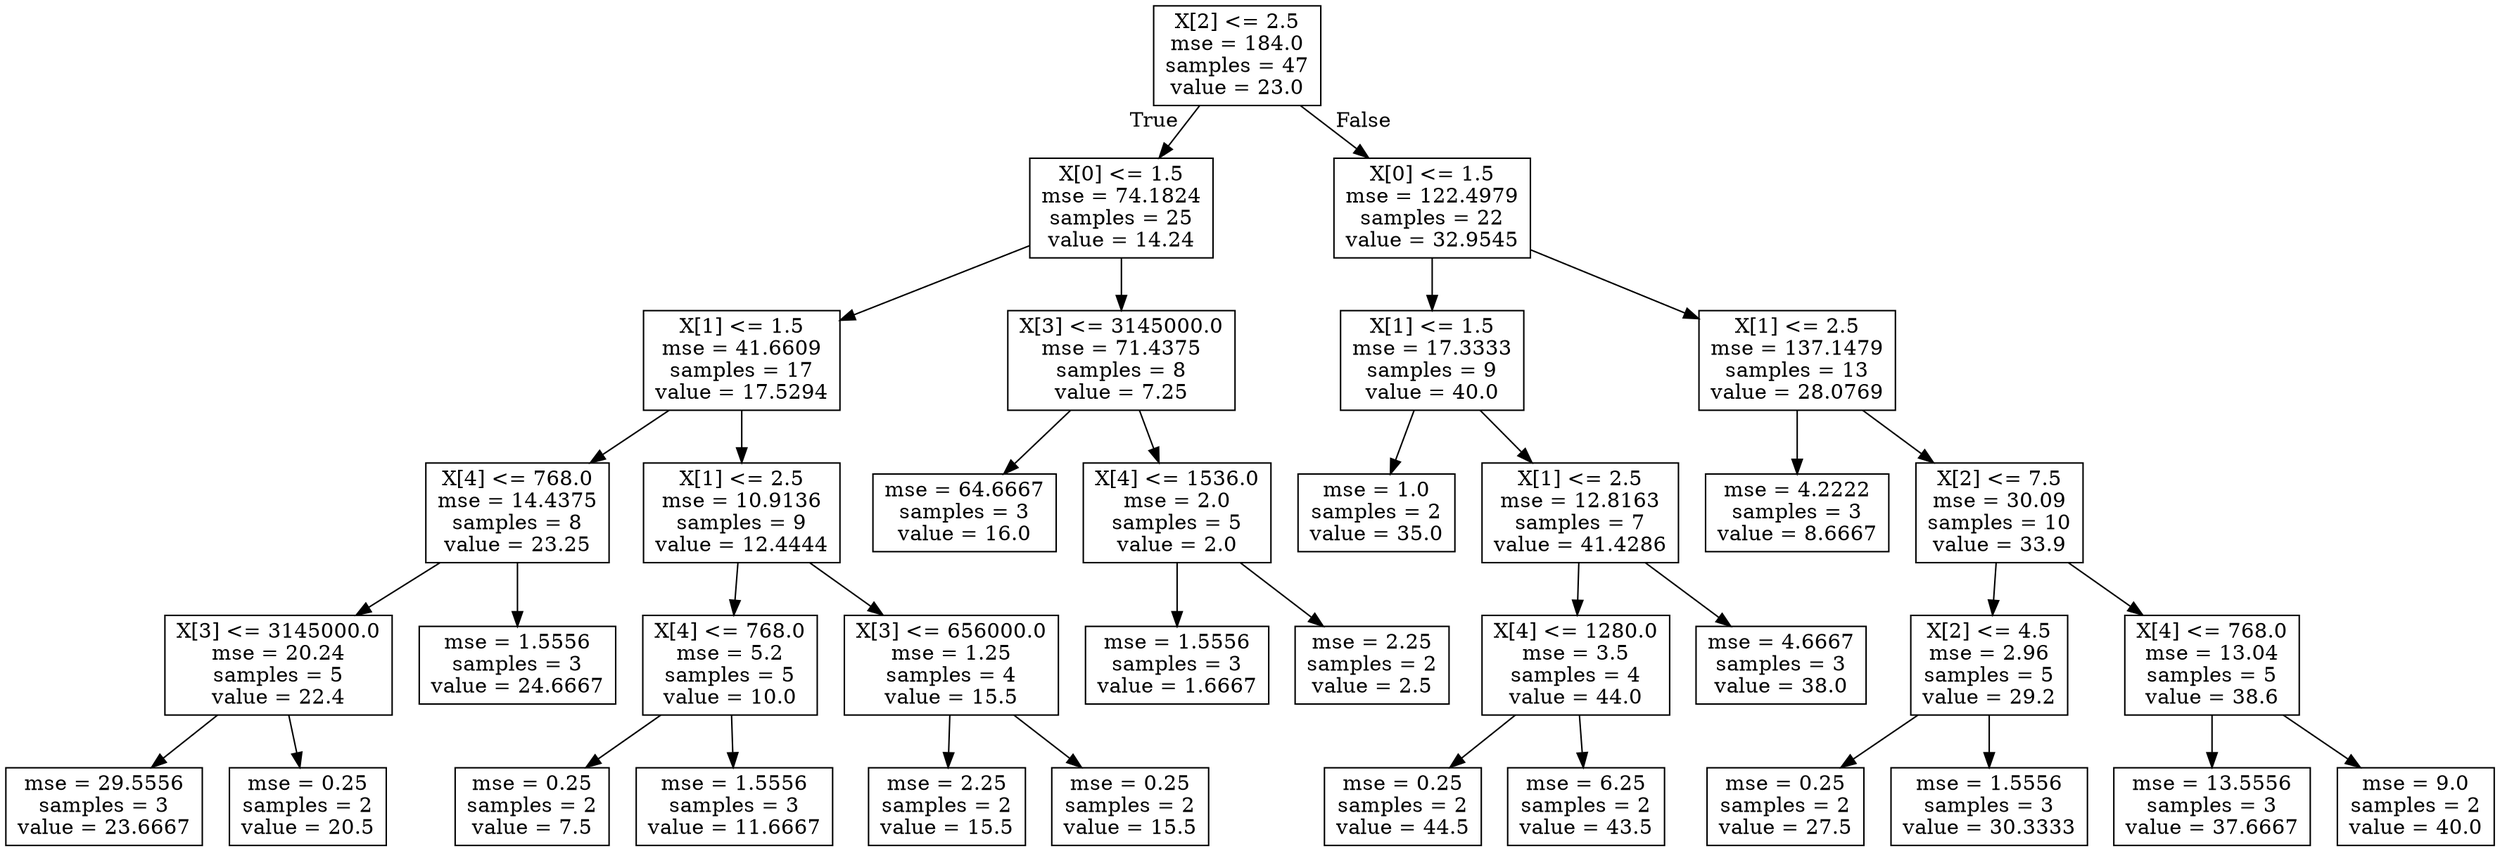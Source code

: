 digraph Tree {
node [shape=box] ;
0 [label="X[2] <= 2.5\nmse = 184.0\nsamples = 47\nvalue = 23.0"] ;
1 [label="X[0] <= 1.5\nmse = 74.1824\nsamples = 25\nvalue = 14.24"] ;
0 -> 1 [labeldistance=2.5, labelangle=45, headlabel="True"] ;
2 [label="X[1] <= 1.5\nmse = 41.6609\nsamples = 17\nvalue = 17.5294"] ;
1 -> 2 ;
3 [label="X[4] <= 768.0\nmse = 14.4375\nsamples = 8\nvalue = 23.25"] ;
2 -> 3 ;
4 [label="X[3] <= 3145000.0\nmse = 20.24\nsamples = 5\nvalue = 22.4"] ;
3 -> 4 ;
5 [label="mse = 29.5556\nsamples = 3\nvalue = 23.6667"] ;
4 -> 5 ;
6 [label="mse = 0.25\nsamples = 2\nvalue = 20.5"] ;
4 -> 6 ;
7 [label="mse = 1.5556\nsamples = 3\nvalue = 24.6667"] ;
3 -> 7 ;
8 [label="X[1] <= 2.5\nmse = 10.9136\nsamples = 9\nvalue = 12.4444"] ;
2 -> 8 ;
9 [label="X[4] <= 768.0\nmse = 5.2\nsamples = 5\nvalue = 10.0"] ;
8 -> 9 ;
10 [label="mse = 0.25\nsamples = 2\nvalue = 7.5"] ;
9 -> 10 ;
11 [label="mse = 1.5556\nsamples = 3\nvalue = 11.6667"] ;
9 -> 11 ;
12 [label="X[3] <= 656000.0\nmse = 1.25\nsamples = 4\nvalue = 15.5"] ;
8 -> 12 ;
13 [label="mse = 2.25\nsamples = 2\nvalue = 15.5"] ;
12 -> 13 ;
14 [label="mse = 0.25\nsamples = 2\nvalue = 15.5"] ;
12 -> 14 ;
15 [label="X[3] <= 3145000.0\nmse = 71.4375\nsamples = 8\nvalue = 7.25"] ;
1 -> 15 ;
16 [label="mse = 64.6667\nsamples = 3\nvalue = 16.0"] ;
15 -> 16 ;
17 [label="X[4] <= 1536.0\nmse = 2.0\nsamples = 5\nvalue = 2.0"] ;
15 -> 17 ;
18 [label="mse = 1.5556\nsamples = 3\nvalue = 1.6667"] ;
17 -> 18 ;
19 [label="mse = 2.25\nsamples = 2\nvalue = 2.5"] ;
17 -> 19 ;
20 [label="X[0] <= 1.5\nmse = 122.4979\nsamples = 22\nvalue = 32.9545"] ;
0 -> 20 [labeldistance=2.5, labelangle=-45, headlabel="False"] ;
21 [label="X[1] <= 1.5\nmse = 17.3333\nsamples = 9\nvalue = 40.0"] ;
20 -> 21 ;
22 [label="mse = 1.0\nsamples = 2\nvalue = 35.0"] ;
21 -> 22 ;
23 [label="X[1] <= 2.5\nmse = 12.8163\nsamples = 7\nvalue = 41.4286"] ;
21 -> 23 ;
24 [label="X[4] <= 1280.0\nmse = 3.5\nsamples = 4\nvalue = 44.0"] ;
23 -> 24 ;
25 [label="mse = 0.25\nsamples = 2\nvalue = 44.5"] ;
24 -> 25 ;
26 [label="mse = 6.25\nsamples = 2\nvalue = 43.5"] ;
24 -> 26 ;
27 [label="mse = 4.6667\nsamples = 3\nvalue = 38.0"] ;
23 -> 27 ;
28 [label="X[1] <= 2.5\nmse = 137.1479\nsamples = 13\nvalue = 28.0769"] ;
20 -> 28 ;
29 [label="mse = 4.2222\nsamples = 3\nvalue = 8.6667"] ;
28 -> 29 ;
30 [label="X[2] <= 7.5\nmse = 30.09\nsamples = 10\nvalue = 33.9"] ;
28 -> 30 ;
31 [label="X[2] <= 4.5\nmse = 2.96\nsamples = 5\nvalue = 29.2"] ;
30 -> 31 ;
32 [label="mse = 0.25\nsamples = 2\nvalue = 27.5"] ;
31 -> 32 ;
33 [label="mse = 1.5556\nsamples = 3\nvalue = 30.3333"] ;
31 -> 33 ;
34 [label="X[4] <= 768.0\nmse = 13.04\nsamples = 5\nvalue = 38.6"] ;
30 -> 34 ;
35 [label="mse = 13.5556\nsamples = 3\nvalue = 37.6667"] ;
34 -> 35 ;
36 [label="mse = 9.0\nsamples = 2\nvalue = 40.0"] ;
34 -> 36 ;
}